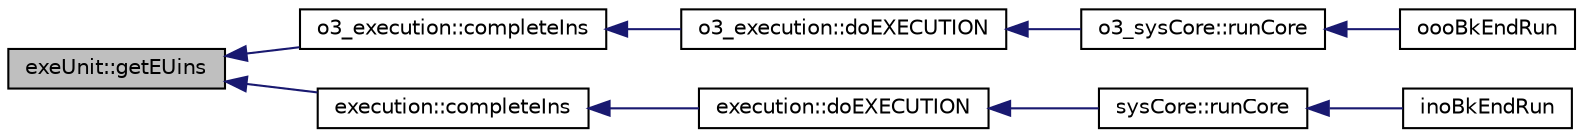 digraph G
{
  edge [fontname="Helvetica",fontsize="10",labelfontname="Helvetica",labelfontsize="10"];
  node [fontname="Helvetica",fontsize="10",shape=record];
  rankdir=LR;
  Node1 [label="exeUnit::getEUins",height=0.2,width=0.4,color="black", fillcolor="grey75", style="filled" fontcolor="black"];
  Node1 -> Node2 [dir=back,color="midnightblue",fontsize="10",style="solid",fontname="Helvetica"];
  Node2 [label="o3_execution::completeIns",height=0.2,width=0.4,color="black", fillcolor="white", style="filled",URL="$classo3__execution.html#ac6ce02086cf32b3554da1397ab35e714"];
  Node2 -> Node3 [dir=back,color="midnightblue",fontsize="10",style="solid",fontname="Helvetica"];
  Node3 [label="o3_execution::doEXECUTION",height=0.2,width=0.4,color="black", fillcolor="white", style="filled",URL="$classo3__execution.html#ad3e4a2e10bfcad9fa8c73b77c3b9fffb"];
  Node3 -> Node4 [dir=back,color="midnightblue",fontsize="10",style="solid",fontname="Helvetica"];
  Node4 [label="o3_sysCore::runCore",height=0.2,width=0.4,color="black", fillcolor="white", style="filled",URL="$classo3__sysCore.html#ab97edaa7f8ea74d7315b71d7d03a736c"];
  Node4 -> Node5 [dir=back,color="midnightblue",fontsize="10",style="solid",fontname="Helvetica"];
  Node5 [label="oooBkEndRun",height=0.2,width=0.4,color="black", fillcolor="white", style="filled",URL="$oooBkEnd_8h.html#aaa2cf7fe88073cf54894d48f17271d93"];
  Node1 -> Node6 [dir=back,color="midnightblue",fontsize="10",style="solid",fontname="Helvetica"];
  Node6 [label="execution::completeIns",height=0.2,width=0.4,color="black", fillcolor="white", style="filled",URL="$classexecution.html#a0c823fb6010268a0da3a706a9452d5e0"];
  Node6 -> Node7 [dir=back,color="midnightblue",fontsize="10",style="solid",fontname="Helvetica"];
  Node7 [label="execution::doEXECUTION",height=0.2,width=0.4,color="black", fillcolor="white", style="filled",URL="$classexecution.html#a972207b1dde6a4bb8731c3fc0908bac6"];
  Node7 -> Node8 [dir=back,color="midnightblue",fontsize="10",style="solid",fontname="Helvetica"];
  Node8 [label="sysCore::runCore",height=0.2,width=0.4,color="black", fillcolor="white", style="filled",URL="$classsysCore.html#a329e1539dcc7da668fb0d6237368922f"];
  Node8 -> Node9 [dir=back,color="midnightblue",fontsize="10",style="solid",fontname="Helvetica"];
  Node9 [label="inoBkEndRun",height=0.2,width=0.4,color="black", fillcolor="white", style="filled",URL="$inoBkEnd_8h.html#a7f7897adf2514facd31db95c4b90314d"];
}
